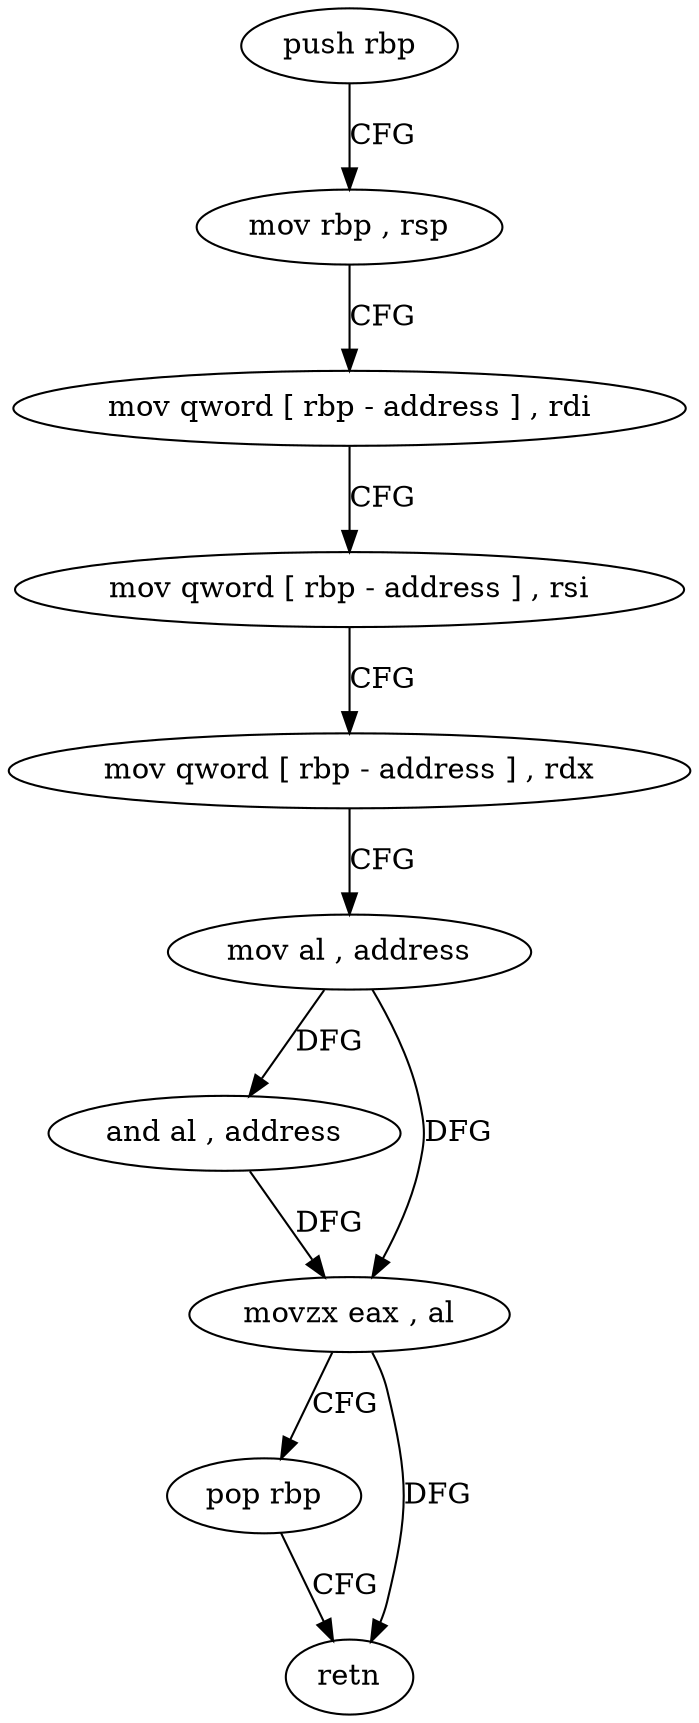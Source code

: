 digraph "func" {
"4214688" [label = "push rbp" ]
"4214689" [label = "mov rbp , rsp" ]
"4214692" [label = "mov qword [ rbp - address ] , rdi" ]
"4214696" [label = "mov qword [ rbp - address ] , rsi" ]
"4214700" [label = "mov qword [ rbp - address ] , rdx" ]
"4214704" [label = "mov al , address" ]
"4214706" [label = "and al , address" ]
"4214708" [label = "movzx eax , al" ]
"4214711" [label = "pop rbp" ]
"4214712" [label = "retn" ]
"4214688" -> "4214689" [ label = "CFG" ]
"4214689" -> "4214692" [ label = "CFG" ]
"4214692" -> "4214696" [ label = "CFG" ]
"4214696" -> "4214700" [ label = "CFG" ]
"4214700" -> "4214704" [ label = "CFG" ]
"4214704" -> "4214706" [ label = "DFG" ]
"4214704" -> "4214708" [ label = "DFG" ]
"4214706" -> "4214708" [ label = "DFG" ]
"4214708" -> "4214711" [ label = "CFG" ]
"4214708" -> "4214712" [ label = "DFG" ]
"4214711" -> "4214712" [ label = "CFG" ]
}
